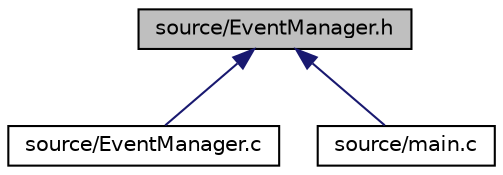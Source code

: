 digraph "source/EventManager.h"
{
 // LATEX_PDF_SIZE
  edge [fontname="Helvetica",fontsize="10",labelfontname="Helvetica",labelfontsize="10"];
  node [fontname="Helvetica",fontsize="10",shape=record];
  Node1 [label="source/EventManager.h",height=0.2,width=0.4,color="black", fillcolor="grey75", style="filled", fontcolor="black",tooltip="The eventmanager reacts to events and delegates."];
  Node1 -> Node2 [dir="back",color="midnightblue",fontsize="10",style="solid"];
  Node2 [label="source/EventManager.c",height=0.2,width=0.4,color="black", fillcolor="white", style="filled",URL="$EventManager_8c_source.html",tooltip=" "];
  Node1 -> Node3 [dir="back",color="midnightblue",fontsize="10",style="solid"];
  Node3 [label="source/main.c",height=0.2,width=0.4,color="black", fillcolor="white", style="filled",URL="$main_8c_source.html",tooltip=" "];
}
